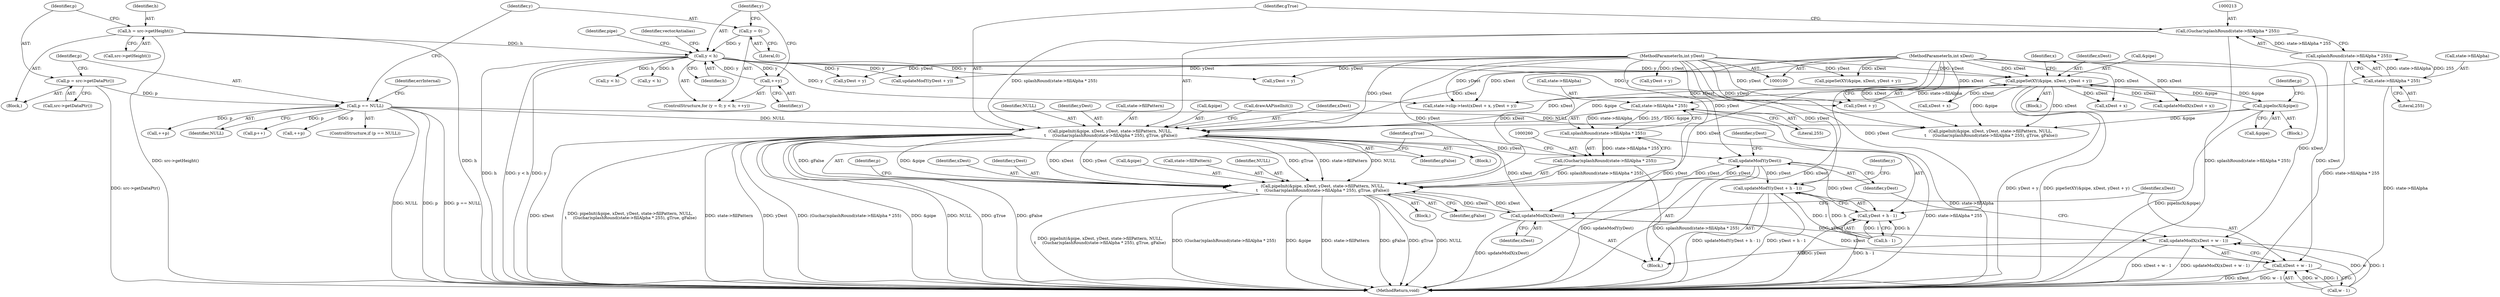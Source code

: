digraph "0_poppler_a9b8ab4657dec65b8b86c225d12c533ad7e984e2_0@API" {
"1000280" [label="(Call,updateModY(yDest))"];
"1000250" [label="(Call,pipeInit(&pipe, xDest, yDest, state->fillPattern, NULL,\n\t     (Guchar)splashRound(state->fillAlpha * 255), gTrue, gFalse))"];
"1000203" [label="(Call,pipeInit(&pipe, xDest, yDest, state->fillPattern, NULL,\n \t     (Guchar)splashRound(state->fillAlpha * 255), gTrue, gFalse))"];
"1000144" [label="(Call,pipeSetXY(&pipe, xDest, yDest + y))"];
"1000191" [label="(Call,pipeIncX(&pipe))"];
"1000102" [label="(MethodParameterIn,int xDest)"];
"1000103" [label="(MethodParameterIn,int yDest)"];
"1000138" [label="(Call,y < h)"];
"1000141" [label="(Call,++y)"];
"1000135" [label="(Call,y = 0)"];
"1000115" [label="(Call,h = src->getHeight())"];
"1000122" [label="(Call,p == NULL)"];
"1000118" [label="(Call,p = src->getDataPtr())"];
"1000212" [label="(Call,(Guchar)splashRound(state->fillAlpha * 255))"];
"1000214" [label="(Call,splashRound(state->fillAlpha * 255))"];
"1000215" [label="(Call,state->fillAlpha * 255)"];
"1000272" [label="(Call,updateModX(xDest))"];
"1000280" [label="(Call,updateModY(yDest))"];
"1000259" [label="(Call,(Guchar)splashRound(state->fillAlpha * 255))"];
"1000261" [label="(Call,splashRound(state->fillAlpha * 255))"];
"1000262" [label="(Call,state->fillAlpha * 255)"];
"1000274" [label="(Call,updateModX(xDest + w - 1))"];
"1000275" [label="(Call,xDest + w - 1)"];
"1000282" [label="(Call,updateModY(yDest + h - 1))"];
"1000283" [label="(Call,yDest + h - 1)"];
"1000123" [label="(Identifier,p)"];
"1000169" [label="(Call,yDest + y)"];
"1000137" [label="(Literal,0)"];
"1000141" [label="(Call,++y)"];
"1000143" [label="(Block,)"];
"1000191" [label="(Call,pipeIncX(&pipe))"];
"1000340" [label="(MethodReturn,void)"];
"1000272" [label="(Call,updateModX(xDest))"];
"1000220" [label="(Identifier,gTrue)"];
"1000324" [label="(Call,pipeSetXY(&pipe, xDest, yDest + y))"];
"1000140" [label="(Identifier,h)"];
"1000318" [label="(Call,y < h)"];
"1000206" [label="(Identifier,xDest)"];
"1000212" [label="(Call,(Guchar)splashRound(state->fillAlpha * 255))"];
"1000185" [label="(Call,updateModY(yDest + y))"];
"1000139" [label="(Identifier,y)"];
"1000147" [label="(Identifier,xDest)"];
"1000144" [label="(Call,pipeSetXY(&pipe, xDest, yDest + y))"];
"1000211" [label="(Identifier,NULL)"];
"1000273" [label="(Identifier,xDest)"];
"1000268" [label="(Identifier,gFalse)"];
"1000263" [label="(Call,state->fillAlpha)"];
"1000207" [label="(Identifier,yDest)"];
"1000274" [label="(Call,updateModX(xDest + w - 1))"];
"1000281" [label="(Identifier,yDest)"];
"1000280" [label="(Call,updateModY(yDest))"];
"1000275" [label="(Call,xDest + w - 1)"];
"1000242" [label="(Block,)"];
"1000117" [label="(Call,src->getHeight())"];
"1000276" [label="(Identifier,xDest)"];
"1000221" [label="(Identifier,gFalse)"];
"1000285" [label="(Call,h - 1)"];
"1000120" [label="(Call,src->getDataPtr())"];
"1000194" [label="(Call,++p)"];
"1000190" [label="(Block,)"];
"1000231" [label="(Identifier,y)"];
"1000181" [label="(Call,updateModX(xDest + x))"];
"1000134" [label="(ControlStructure,for (y = 0; y < h; ++y))"];
"1000259" [label="(Call,(Guchar)splashRound(state->fillAlpha * 255))"];
"1000250" [label="(Call,pipeInit(&pipe, xDest, yDest, state->fillPattern, NULL,\n\t     (Guchar)splashRound(state->fillAlpha * 255), gTrue, gFalse))"];
"1000192" [label="(Call,&pipe)"];
"1000202" [label="(Block,)"];
"1000186" [label="(Call,yDest + y)"];
"1000119" [label="(Identifier,p)"];
"1000215" [label="(Call,state->fillAlpha * 255)"];
"1000248" [label="(Call,p++)"];
"1000148" [label="(Call,yDest + y)"];
"1000208" [label="(Call,state->fillPattern)"];
"1000232" [label="(Block,)"];
"1000270" [label="(Identifier,p)"];
"1000138" [label="(Call,y < h)"];
"1000266" [label="(Literal,255)"];
"1000267" [label="(Identifier,gTrue)"];
"1000261" [label="(Call,splashRound(state->fillAlpha * 255))"];
"1000145" [label="(Call,&pipe)"];
"1000103" [label="(MethodParameterIn,int yDest)"];
"1000102" [label="(MethodParameterIn,int xDest)"];
"1000118" [label="(Call,p = src->getDataPtr())"];
"1000262" [label="(Call,state->fillAlpha * 255)"];
"1000136" [label="(Identifier,y)"];
"1000333" [label="(Call,++p)"];
"1000166" [label="(Call,xDest + x)"];
"1000135" [label="(Call,y = 0)"];
"1000122" [label="(Call,p == NULL)"];
"1000105" [label="(Block,)"];
"1000253" [label="(Identifier,xDest)"];
"1000290" [label="(Call,pipeInit(&pipe, xDest, yDest, state->fillPattern, NULL,\n \t     (Guchar)splashRound(state->fillAlpha * 255), gTrue, gFalse))"];
"1000277" [label="(Call,w - 1)"];
"1000146" [label="(Identifier,pipe)"];
"1000116" [label="(Identifier,h)"];
"1000254" [label="(Identifier,yDest)"];
"1000204" [label="(Call,&pipe)"];
"1000284" [label="(Identifier,yDest)"];
"1000203" [label="(Call,pipeInit(&pipe, xDest, yDest, state->fillPattern, NULL,\n \t     (Guchar)splashRound(state->fillAlpha * 255), gTrue, gFalse))"];
"1000283" [label="(Call,yDest + h - 1)"];
"1000219" [label="(Literal,255)"];
"1000251" [label="(Call,&pipe)"];
"1000153" [label="(Identifier,x)"];
"1000214" [label="(Call,splashRound(state->fillAlpha * 255))"];
"1000198" [label="(Identifier,vectorAntialias)"];
"1000115" [label="(Call,h = src->getHeight())"];
"1000255" [label="(Call,state->fillPattern)"];
"1000121" [label="(ControlStructure,if (p == NULL))"];
"1000195" [label="(Identifier,p)"];
"1000127" [label="(Identifier,errInternal)"];
"1000165" [label="(Call,state->clip->test(xDest + x, yDest + y))"];
"1000222" [label="(Call,drawAAPixelInit())"];
"1000328" [label="(Call,yDest + y)"];
"1000282" [label="(Call,updateModY(yDest + h - 1))"];
"1000258" [label="(Identifier,NULL)"];
"1000142" [label="(Identifier,y)"];
"1000182" [label="(Call,xDest + x)"];
"1000227" [label="(Call,y < h)"];
"1000216" [label="(Call,state->fillAlpha)"];
"1000124" [label="(Identifier,NULL)"];
"1000280" -> "1000232"  [label="AST: "];
"1000280" -> "1000281"  [label="CFG: "];
"1000281" -> "1000280"  [label="AST: "];
"1000284" -> "1000280"  [label="CFG: "];
"1000280" -> "1000340"  [label="DDG: updateModY(yDest)"];
"1000280" -> "1000250"  [label="DDG: yDest"];
"1000250" -> "1000280"  [label="DDG: yDest"];
"1000203" -> "1000280"  [label="DDG: yDest"];
"1000103" -> "1000280"  [label="DDG: yDest"];
"1000280" -> "1000282"  [label="DDG: yDest"];
"1000280" -> "1000283"  [label="DDG: yDest"];
"1000250" -> "1000242"  [label="AST: "];
"1000250" -> "1000268"  [label="CFG: "];
"1000251" -> "1000250"  [label="AST: "];
"1000253" -> "1000250"  [label="AST: "];
"1000254" -> "1000250"  [label="AST: "];
"1000255" -> "1000250"  [label="AST: "];
"1000258" -> "1000250"  [label="AST: "];
"1000259" -> "1000250"  [label="AST: "];
"1000267" -> "1000250"  [label="AST: "];
"1000268" -> "1000250"  [label="AST: "];
"1000270" -> "1000250"  [label="CFG: "];
"1000250" -> "1000340"  [label="DDG: (Guchar)splashRound(state->fillAlpha * 255)"];
"1000250" -> "1000340"  [label="DDG: &pipe"];
"1000250" -> "1000340"  [label="DDG: state->fillPattern"];
"1000250" -> "1000340"  [label="DDG: gFalse"];
"1000250" -> "1000340"  [label="DDG: gTrue"];
"1000250" -> "1000340"  [label="DDG: NULL"];
"1000250" -> "1000340"  [label="DDG: pipeInit(&pipe, xDest, yDest, state->fillPattern, NULL,\n\t     (Guchar)splashRound(state->fillAlpha * 255), gTrue, gFalse)"];
"1000203" -> "1000250"  [label="DDG: &pipe"];
"1000203" -> "1000250"  [label="DDG: xDest"];
"1000203" -> "1000250"  [label="DDG: yDest"];
"1000203" -> "1000250"  [label="DDG: state->fillPattern"];
"1000203" -> "1000250"  [label="DDG: NULL"];
"1000203" -> "1000250"  [label="DDG: gTrue"];
"1000203" -> "1000250"  [label="DDG: gFalse"];
"1000102" -> "1000250"  [label="DDG: xDest"];
"1000272" -> "1000250"  [label="DDG: xDest"];
"1000103" -> "1000250"  [label="DDG: yDest"];
"1000259" -> "1000250"  [label="DDG: splashRound(state->fillAlpha * 255)"];
"1000250" -> "1000272"  [label="DDG: xDest"];
"1000203" -> "1000202"  [label="AST: "];
"1000203" -> "1000221"  [label="CFG: "];
"1000204" -> "1000203"  [label="AST: "];
"1000206" -> "1000203"  [label="AST: "];
"1000207" -> "1000203"  [label="AST: "];
"1000208" -> "1000203"  [label="AST: "];
"1000211" -> "1000203"  [label="AST: "];
"1000212" -> "1000203"  [label="AST: "];
"1000220" -> "1000203"  [label="AST: "];
"1000221" -> "1000203"  [label="AST: "];
"1000222" -> "1000203"  [label="CFG: "];
"1000203" -> "1000340"  [label="DDG: gFalse"];
"1000203" -> "1000340"  [label="DDG: xDest"];
"1000203" -> "1000340"  [label="DDG: pipeInit(&pipe, xDest, yDest, state->fillPattern, NULL,\n \t     (Guchar)splashRound(state->fillAlpha * 255), gTrue, gFalse)"];
"1000203" -> "1000340"  [label="DDG: state->fillPattern"];
"1000203" -> "1000340"  [label="DDG: yDest"];
"1000203" -> "1000340"  [label="DDG: (Guchar)splashRound(state->fillAlpha * 255)"];
"1000203" -> "1000340"  [label="DDG: NULL"];
"1000203" -> "1000340"  [label="DDG: gTrue"];
"1000203" -> "1000340"  [label="DDG: &pipe"];
"1000144" -> "1000203"  [label="DDG: &pipe"];
"1000144" -> "1000203"  [label="DDG: xDest"];
"1000191" -> "1000203"  [label="DDG: &pipe"];
"1000102" -> "1000203"  [label="DDG: xDest"];
"1000103" -> "1000203"  [label="DDG: yDest"];
"1000122" -> "1000203"  [label="DDG: NULL"];
"1000212" -> "1000203"  [label="DDG: splashRound(state->fillAlpha * 255)"];
"1000203" -> "1000272"  [label="DDG: xDest"];
"1000144" -> "1000143"  [label="AST: "];
"1000144" -> "1000148"  [label="CFG: "];
"1000145" -> "1000144"  [label="AST: "];
"1000147" -> "1000144"  [label="AST: "];
"1000148" -> "1000144"  [label="AST: "];
"1000153" -> "1000144"  [label="CFG: "];
"1000144" -> "1000340"  [label="DDG: pipeSetXY(&pipe, xDest, yDest + y)"];
"1000144" -> "1000340"  [label="DDG: yDest + y"];
"1000191" -> "1000144"  [label="DDG: &pipe"];
"1000102" -> "1000144"  [label="DDG: xDest"];
"1000103" -> "1000144"  [label="DDG: yDest"];
"1000138" -> "1000144"  [label="DDG: y"];
"1000144" -> "1000165"  [label="DDG: xDest"];
"1000144" -> "1000166"  [label="DDG: xDest"];
"1000144" -> "1000181"  [label="DDG: xDest"];
"1000144" -> "1000182"  [label="DDG: xDest"];
"1000144" -> "1000191"  [label="DDG: &pipe"];
"1000144" -> "1000290"  [label="DDG: &pipe"];
"1000144" -> "1000290"  [label="DDG: xDest"];
"1000191" -> "1000190"  [label="AST: "];
"1000191" -> "1000192"  [label="CFG: "];
"1000192" -> "1000191"  [label="AST: "];
"1000195" -> "1000191"  [label="CFG: "];
"1000191" -> "1000340"  [label="DDG: pipeIncX(&pipe)"];
"1000191" -> "1000290"  [label="DDG: &pipe"];
"1000102" -> "1000100"  [label="AST: "];
"1000102" -> "1000340"  [label="DDG: xDest"];
"1000102" -> "1000165"  [label="DDG: xDest"];
"1000102" -> "1000166"  [label="DDG: xDest"];
"1000102" -> "1000181"  [label="DDG: xDest"];
"1000102" -> "1000182"  [label="DDG: xDest"];
"1000102" -> "1000272"  [label="DDG: xDest"];
"1000102" -> "1000274"  [label="DDG: xDest"];
"1000102" -> "1000275"  [label="DDG: xDest"];
"1000102" -> "1000290"  [label="DDG: xDest"];
"1000102" -> "1000324"  [label="DDG: xDest"];
"1000103" -> "1000100"  [label="AST: "];
"1000103" -> "1000340"  [label="DDG: yDest"];
"1000103" -> "1000148"  [label="DDG: yDest"];
"1000103" -> "1000165"  [label="DDG: yDest"];
"1000103" -> "1000169"  [label="DDG: yDest"];
"1000103" -> "1000185"  [label="DDG: yDest"];
"1000103" -> "1000186"  [label="DDG: yDest"];
"1000103" -> "1000282"  [label="DDG: yDest"];
"1000103" -> "1000283"  [label="DDG: yDest"];
"1000103" -> "1000290"  [label="DDG: yDest"];
"1000103" -> "1000324"  [label="DDG: yDest"];
"1000103" -> "1000328"  [label="DDG: yDest"];
"1000138" -> "1000134"  [label="AST: "];
"1000138" -> "1000140"  [label="CFG: "];
"1000139" -> "1000138"  [label="AST: "];
"1000140" -> "1000138"  [label="AST: "];
"1000146" -> "1000138"  [label="CFG: "];
"1000198" -> "1000138"  [label="CFG: "];
"1000138" -> "1000340"  [label="DDG: y"];
"1000138" -> "1000340"  [label="DDG: h"];
"1000138" -> "1000340"  [label="DDG: y < h"];
"1000141" -> "1000138"  [label="DDG: y"];
"1000135" -> "1000138"  [label="DDG: y"];
"1000115" -> "1000138"  [label="DDG: h"];
"1000138" -> "1000141"  [label="DDG: y"];
"1000138" -> "1000148"  [label="DDG: y"];
"1000138" -> "1000165"  [label="DDG: y"];
"1000138" -> "1000169"  [label="DDG: y"];
"1000138" -> "1000185"  [label="DDG: y"];
"1000138" -> "1000186"  [label="DDG: y"];
"1000138" -> "1000227"  [label="DDG: h"];
"1000138" -> "1000318"  [label="DDG: h"];
"1000141" -> "1000134"  [label="AST: "];
"1000141" -> "1000142"  [label="CFG: "];
"1000142" -> "1000141"  [label="AST: "];
"1000139" -> "1000141"  [label="CFG: "];
"1000135" -> "1000134"  [label="AST: "];
"1000135" -> "1000137"  [label="CFG: "];
"1000136" -> "1000135"  [label="AST: "];
"1000137" -> "1000135"  [label="AST: "];
"1000139" -> "1000135"  [label="CFG: "];
"1000115" -> "1000105"  [label="AST: "];
"1000115" -> "1000117"  [label="CFG: "];
"1000116" -> "1000115"  [label="AST: "];
"1000117" -> "1000115"  [label="AST: "];
"1000119" -> "1000115"  [label="CFG: "];
"1000115" -> "1000340"  [label="DDG: src->getHeight()"];
"1000115" -> "1000340"  [label="DDG: h"];
"1000122" -> "1000121"  [label="AST: "];
"1000122" -> "1000124"  [label="CFG: "];
"1000123" -> "1000122"  [label="AST: "];
"1000124" -> "1000122"  [label="AST: "];
"1000127" -> "1000122"  [label="CFG: "];
"1000136" -> "1000122"  [label="CFG: "];
"1000122" -> "1000340"  [label="DDG: p"];
"1000122" -> "1000340"  [label="DDG: p == NULL"];
"1000122" -> "1000340"  [label="DDG: NULL"];
"1000118" -> "1000122"  [label="DDG: p"];
"1000122" -> "1000194"  [label="DDG: p"];
"1000122" -> "1000248"  [label="DDG: p"];
"1000122" -> "1000290"  [label="DDG: NULL"];
"1000122" -> "1000333"  [label="DDG: p"];
"1000118" -> "1000105"  [label="AST: "];
"1000118" -> "1000120"  [label="CFG: "];
"1000119" -> "1000118"  [label="AST: "];
"1000120" -> "1000118"  [label="AST: "];
"1000123" -> "1000118"  [label="CFG: "];
"1000118" -> "1000340"  [label="DDG: src->getDataPtr()"];
"1000212" -> "1000214"  [label="CFG: "];
"1000213" -> "1000212"  [label="AST: "];
"1000214" -> "1000212"  [label="AST: "];
"1000220" -> "1000212"  [label="CFG: "];
"1000212" -> "1000340"  [label="DDG: splashRound(state->fillAlpha * 255)"];
"1000214" -> "1000212"  [label="DDG: state->fillAlpha * 255"];
"1000214" -> "1000215"  [label="CFG: "];
"1000215" -> "1000214"  [label="AST: "];
"1000214" -> "1000340"  [label="DDG: state->fillAlpha * 255"];
"1000215" -> "1000214"  [label="DDG: state->fillAlpha"];
"1000215" -> "1000214"  [label="DDG: 255"];
"1000215" -> "1000219"  [label="CFG: "];
"1000216" -> "1000215"  [label="AST: "];
"1000219" -> "1000215"  [label="AST: "];
"1000215" -> "1000340"  [label="DDG: state->fillAlpha"];
"1000215" -> "1000262"  [label="DDG: state->fillAlpha"];
"1000272" -> "1000232"  [label="AST: "];
"1000272" -> "1000273"  [label="CFG: "];
"1000273" -> "1000272"  [label="AST: "];
"1000276" -> "1000272"  [label="CFG: "];
"1000272" -> "1000340"  [label="DDG: updateModX(xDest)"];
"1000272" -> "1000274"  [label="DDG: xDest"];
"1000272" -> "1000275"  [label="DDG: xDest"];
"1000259" -> "1000261"  [label="CFG: "];
"1000260" -> "1000259"  [label="AST: "];
"1000261" -> "1000259"  [label="AST: "];
"1000267" -> "1000259"  [label="CFG: "];
"1000259" -> "1000340"  [label="DDG: splashRound(state->fillAlpha * 255)"];
"1000261" -> "1000259"  [label="DDG: state->fillAlpha * 255"];
"1000261" -> "1000262"  [label="CFG: "];
"1000262" -> "1000261"  [label="AST: "];
"1000261" -> "1000340"  [label="DDG: state->fillAlpha * 255"];
"1000262" -> "1000261"  [label="DDG: state->fillAlpha"];
"1000262" -> "1000261"  [label="DDG: 255"];
"1000262" -> "1000266"  [label="CFG: "];
"1000263" -> "1000262"  [label="AST: "];
"1000266" -> "1000262"  [label="AST: "];
"1000262" -> "1000340"  [label="DDG: state->fillAlpha"];
"1000274" -> "1000232"  [label="AST: "];
"1000274" -> "1000275"  [label="CFG: "];
"1000275" -> "1000274"  [label="AST: "];
"1000281" -> "1000274"  [label="CFG: "];
"1000274" -> "1000340"  [label="DDG: xDest + w - 1"];
"1000274" -> "1000340"  [label="DDG: updateModX(xDest + w - 1)"];
"1000277" -> "1000274"  [label="DDG: w"];
"1000277" -> "1000274"  [label="DDG: 1"];
"1000275" -> "1000277"  [label="CFG: "];
"1000276" -> "1000275"  [label="AST: "];
"1000277" -> "1000275"  [label="AST: "];
"1000275" -> "1000340"  [label="DDG: xDest"];
"1000275" -> "1000340"  [label="DDG: w - 1"];
"1000277" -> "1000275"  [label="DDG: w"];
"1000277" -> "1000275"  [label="DDG: 1"];
"1000282" -> "1000232"  [label="AST: "];
"1000282" -> "1000283"  [label="CFG: "];
"1000283" -> "1000282"  [label="AST: "];
"1000231" -> "1000282"  [label="CFG: "];
"1000282" -> "1000340"  [label="DDG: updateModY(yDest + h - 1)"];
"1000282" -> "1000340"  [label="DDG: yDest + h - 1"];
"1000285" -> "1000282"  [label="DDG: h"];
"1000285" -> "1000282"  [label="DDG: 1"];
"1000283" -> "1000285"  [label="CFG: "];
"1000284" -> "1000283"  [label="AST: "];
"1000285" -> "1000283"  [label="AST: "];
"1000283" -> "1000340"  [label="DDG: h - 1"];
"1000283" -> "1000340"  [label="DDG: yDest"];
"1000285" -> "1000283"  [label="DDG: h"];
"1000285" -> "1000283"  [label="DDG: 1"];
}
